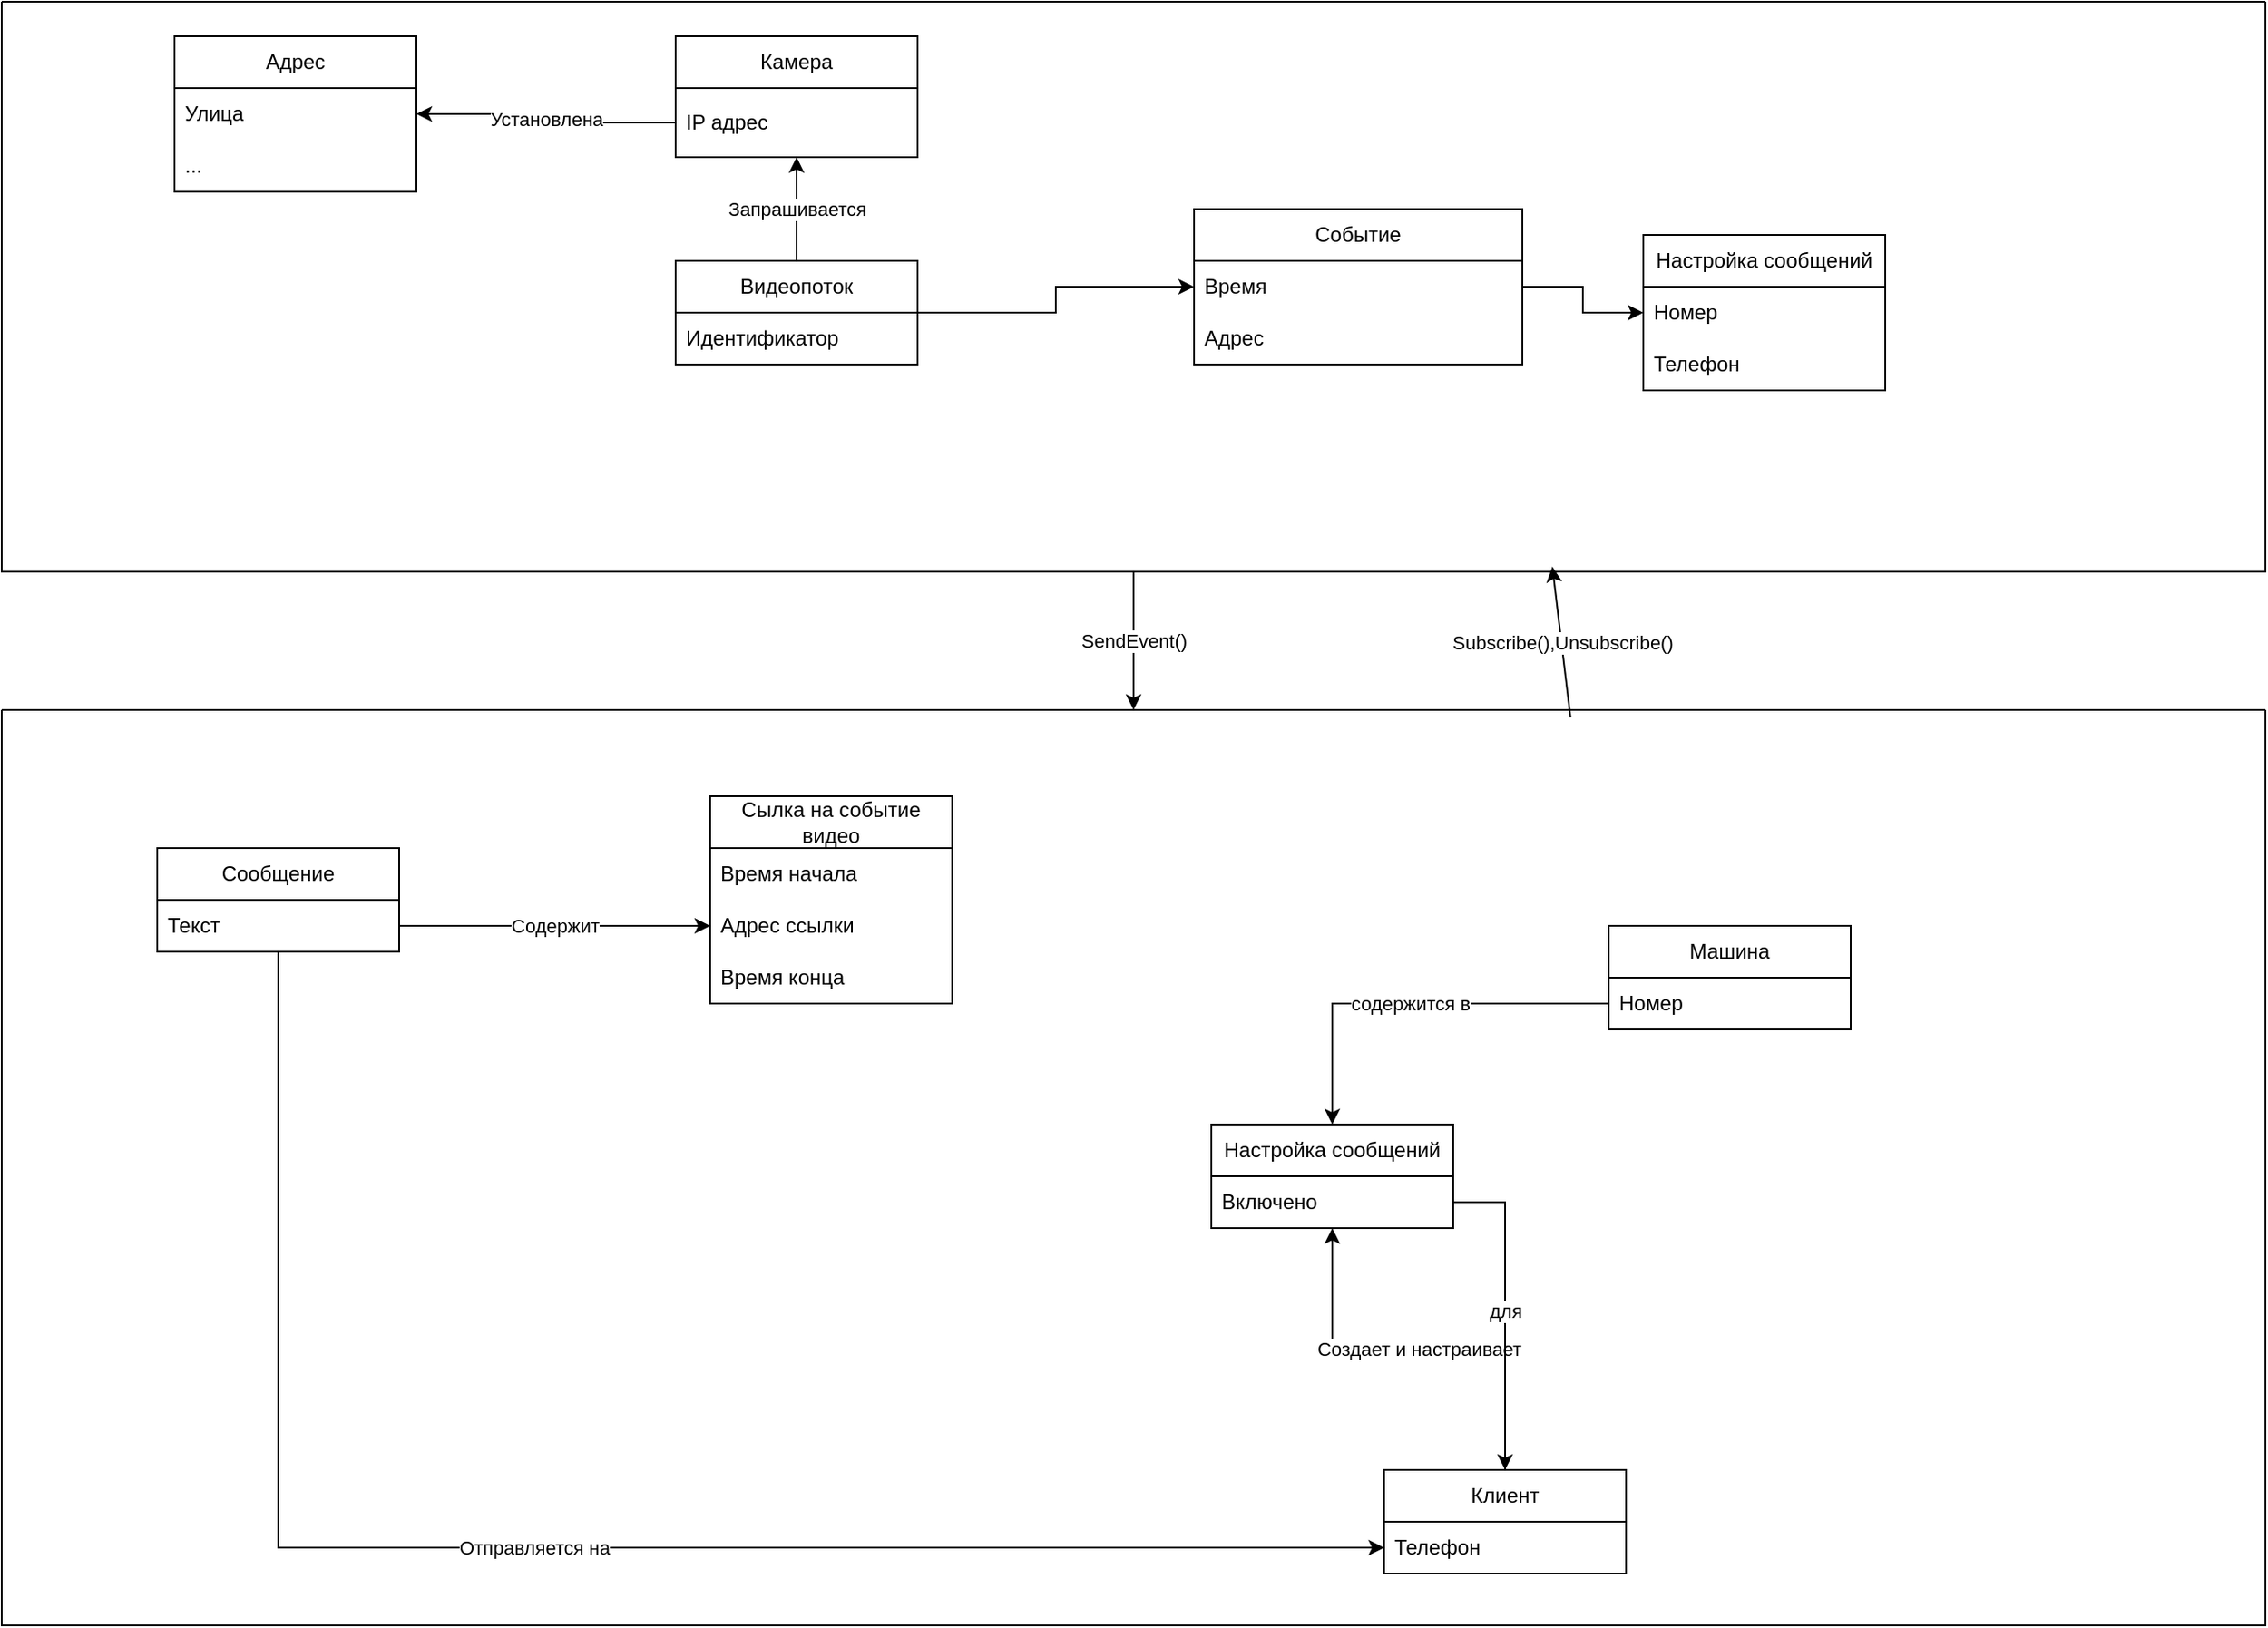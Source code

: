 <mxfile version="24.7.17">
  <diagram name="Страница — 1" id="Jy3WbxoEpjstbgvxpMyO">
    <mxGraphModel dx="2283" dy="2454" grid="1" gridSize="10" guides="1" tooltips="1" connect="1" arrows="1" fold="1" page="1" pageScale="1" pageWidth="1169" pageHeight="827" math="0" shadow="0">
      <root>
        <mxCell id="0" />
        <mxCell id="1" parent="0" />
        <mxCell id="5gY9V4qFijtGJwF-r9l1-155" value="Создает и настраивает" style="edgeStyle=orthogonalEdgeStyle;rounded=0;orthogonalLoop=1;jettySize=auto;html=1;" parent="1" source="5gY9V4qFijtGJwF-r9l1-6" target="5gY9V4qFijtGJwF-r9l1-146" edge="1">
          <mxGeometry relative="1" as="geometry" />
        </mxCell>
        <mxCell id="5gY9V4qFijtGJwF-r9l1-6" value="Клиент" style="swimlane;fontStyle=0;childLayout=stackLayout;horizontal=1;startSize=30;horizontalStack=0;resizeParent=1;resizeParentMax=0;resizeLast=0;collapsible=1;marginBottom=0;whiteSpace=wrap;html=1;" parent="1" vertex="1">
          <mxGeometry x="180" y="-20" width="140" height="60" as="geometry" />
        </mxCell>
        <mxCell id="5gY9V4qFijtGJwF-r9l1-81" value="Телефон" style="text;strokeColor=none;fillColor=none;align=left;verticalAlign=middle;spacingLeft=4;spacingRight=4;overflow=hidden;points=[[0,0.5],[1,0.5]];portConstraint=eastwest;rotatable=0;whiteSpace=wrap;html=1;" parent="5gY9V4qFijtGJwF-r9l1-6" vertex="1">
          <mxGeometry y="30" width="140" height="30" as="geometry" />
        </mxCell>
        <mxCell id="5gY9V4qFijtGJwF-r9l1-80" value="Отправляется на" style="edgeStyle=orthogonalEdgeStyle;rounded=0;orthogonalLoop=1;jettySize=auto;html=1;" parent="1" source="5gY9V4qFijtGJwF-r9l1-14" target="5gY9V4qFijtGJwF-r9l1-81" edge="1">
          <mxGeometry relative="1" as="geometry" />
        </mxCell>
        <mxCell id="5gY9V4qFijtGJwF-r9l1-14" value="Сообщение" style="swimlane;fontStyle=0;childLayout=stackLayout;horizontal=1;startSize=30;horizontalStack=0;resizeParent=1;resizeParentMax=0;resizeLast=0;collapsible=1;marginBottom=0;whiteSpace=wrap;html=1;" parent="1" vertex="1">
          <mxGeometry x="-530" y="-380" width="140" height="60" as="geometry" />
        </mxCell>
        <mxCell id="5gY9V4qFijtGJwF-r9l1-15" value="Текст" style="text;strokeColor=none;fillColor=none;align=left;verticalAlign=middle;spacingLeft=4;spacingRight=4;overflow=hidden;points=[[0,0.5],[1,0.5]];portConstraint=eastwest;rotatable=0;whiteSpace=wrap;html=1;" parent="5gY9V4qFijtGJwF-r9l1-14" vertex="1">
          <mxGeometry y="30" width="140" height="30" as="geometry" />
        </mxCell>
        <mxCell id="5gY9V4qFijtGJwF-r9l1-86" value="Сылка на событие видео" style="swimlane;fontStyle=0;childLayout=stackLayout;horizontal=1;startSize=30;horizontalStack=0;resizeParent=1;resizeParentMax=0;resizeLast=0;collapsible=1;marginBottom=0;whiteSpace=wrap;html=1;" parent="1" vertex="1">
          <mxGeometry x="-210" y="-410" width="140" height="120" as="geometry" />
        </mxCell>
        <mxCell id="5gY9V4qFijtGJwF-r9l1-87" value="Время начала" style="text;strokeColor=none;fillColor=none;align=left;verticalAlign=middle;spacingLeft=4;spacingRight=4;overflow=hidden;points=[[0,0.5],[1,0.5]];portConstraint=eastwest;rotatable=0;whiteSpace=wrap;html=1;" parent="5gY9V4qFijtGJwF-r9l1-86" vertex="1">
          <mxGeometry y="30" width="140" height="30" as="geometry" />
        </mxCell>
        <mxCell id="5gY9V4qFijtGJwF-r9l1-105" value="Адрес ссылки" style="text;strokeColor=none;fillColor=none;align=left;verticalAlign=middle;spacingLeft=4;spacingRight=4;overflow=hidden;points=[[0,0.5],[1,0.5]];portConstraint=eastwest;rotatable=0;whiteSpace=wrap;html=1;" parent="5gY9V4qFijtGJwF-r9l1-86" vertex="1">
          <mxGeometry y="60" width="140" height="30" as="geometry" />
        </mxCell>
        <mxCell id="5gY9V4qFijtGJwF-r9l1-88" value="Время конца" style="text;strokeColor=none;fillColor=none;align=left;verticalAlign=middle;spacingLeft=4;spacingRight=4;overflow=hidden;points=[[0,0.5],[1,0.5]];portConstraint=eastwest;rotatable=0;whiteSpace=wrap;html=1;" parent="5gY9V4qFijtGJwF-r9l1-86" vertex="1">
          <mxGeometry y="90" width="140" height="30" as="geometry" />
        </mxCell>
        <mxCell id="5gY9V4qFijtGJwF-r9l1-134" value="Содержит" style="edgeStyle=orthogonalEdgeStyle;rounded=0;orthogonalLoop=1;jettySize=auto;html=1;" parent="1" source="5gY9V4qFijtGJwF-r9l1-15" target="5gY9V4qFijtGJwF-r9l1-105" edge="1">
          <mxGeometry relative="1" as="geometry" />
        </mxCell>
        <mxCell id="5gY9V4qFijtGJwF-r9l1-146" value="Настройка сообщений" style="swimlane;fontStyle=0;childLayout=stackLayout;horizontal=1;startSize=30;horizontalStack=0;resizeParent=1;resizeParentMax=0;resizeLast=0;collapsible=1;marginBottom=0;whiteSpace=wrap;html=1;" parent="1" vertex="1">
          <mxGeometry x="80" y="-220" width="140" height="60" as="geometry" />
        </mxCell>
        <mxCell id="5gY9V4qFijtGJwF-r9l1-147" value="Включено" style="text;strokeColor=none;fillColor=none;align=left;verticalAlign=middle;spacingLeft=4;spacingRight=4;overflow=hidden;points=[[0,0.5],[1,0.5]];portConstraint=eastwest;rotatable=0;whiteSpace=wrap;html=1;" parent="5gY9V4qFijtGJwF-r9l1-146" vertex="1">
          <mxGeometry y="30" width="140" height="30" as="geometry" />
        </mxCell>
        <mxCell id="5gY9V4qFijtGJwF-r9l1-166" value="содержится в" style="edgeStyle=orthogonalEdgeStyle;rounded=0;orthogonalLoop=1;jettySize=auto;html=1;" parent="1" source="5gY9V4qFijtGJwF-r9l1-3" target="5gY9V4qFijtGJwF-r9l1-146" edge="1">
          <mxGeometry relative="1" as="geometry" />
        </mxCell>
        <mxCell id="5gY9V4qFijtGJwF-r9l1-167" value="для" style="edgeStyle=orthogonalEdgeStyle;rounded=0;orthogonalLoop=1;jettySize=auto;html=1;" parent="1" source="5gY9V4qFijtGJwF-r9l1-147" target="5gY9V4qFijtGJwF-r9l1-6" edge="1">
          <mxGeometry relative="1" as="geometry" />
        </mxCell>
        <mxCell id="5gY9V4qFijtGJwF-r9l1-177" value="" style="swimlane;startSize=0;" parent="1" vertex="1">
          <mxGeometry x="-620" y="-460" width="1310" height="530" as="geometry" />
        </mxCell>
        <mxCell id="5gY9V4qFijtGJwF-r9l1-2" value="Машина" style="swimlane;fontStyle=0;childLayout=stackLayout;horizontal=1;startSize=30;horizontalStack=0;resizeParent=1;resizeParentMax=0;resizeLast=0;collapsible=1;marginBottom=0;whiteSpace=wrap;html=1;" parent="5gY9V4qFijtGJwF-r9l1-177" vertex="1">
          <mxGeometry x="930" y="125" width="140" height="60" as="geometry" />
        </mxCell>
        <mxCell id="5gY9V4qFijtGJwF-r9l1-3" value="Номер" style="text;strokeColor=none;fillColor=none;align=left;verticalAlign=middle;spacingLeft=4;spacingRight=4;overflow=hidden;points=[[0,0.5],[1,0.5]];portConstraint=eastwest;rotatable=0;whiteSpace=wrap;html=1;" parent="5gY9V4qFijtGJwF-r9l1-2" vertex="1">
          <mxGeometry y="30" width="140" height="30" as="geometry" />
        </mxCell>
        <mxCell id="PyD_aMJQGC6Zm92wTNF0-18" value="SendEvent()" style="rounded=0;orthogonalLoop=1;jettySize=auto;html=1;" edge="1" parent="1" source="5gY9V4qFijtGJwF-r9l1-179" target="5gY9V4qFijtGJwF-r9l1-177">
          <mxGeometry relative="1" as="geometry" />
        </mxCell>
        <mxCell id="5gY9V4qFijtGJwF-r9l1-179" value="" style="swimlane;startSize=0;" parent="1" vertex="1">
          <mxGeometry x="-620" y="-870" width="1310" height="330" as="geometry" />
        </mxCell>
        <mxCell id="5gY9V4qFijtGJwF-r9l1-95" value="Адрес" style="swimlane;fontStyle=0;childLayout=stackLayout;horizontal=1;startSize=30;horizontalStack=0;resizeParent=1;resizeParentMax=0;resizeLast=0;collapsible=1;marginBottom=0;whiteSpace=wrap;html=1;" parent="5gY9V4qFijtGJwF-r9l1-179" vertex="1">
          <mxGeometry x="100" y="20" width="140" height="90" as="geometry" />
        </mxCell>
        <mxCell id="5gY9V4qFijtGJwF-r9l1-96" value="Улица" style="text;strokeColor=none;fillColor=none;align=left;verticalAlign=middle;spacingLeft=4;spacingRight=4;overflow=hidden;points=[[0,0.5],[1,0.5]];portConstraint=eastwest;rotatable=0;whiteSpace=wrap;html=1;" parent="5gY9V4qFijtGJwF-r9l1-95" vertex="1">
          <mxGeometry y="30" width="140" height="30" as="geometry" />
        </mxCell>
        <mxCell id="5gY9V4qFijtGJwF-r9l1-97" value="..." style="text;strokeColor=none;fillColor=none;align=left;verticalAlign=middle;spacingLeft=4;spacingRight=4;overflow=hidden;points=[[0,0.5],[1,0.5]];portConstraint=eastwest;rotatable=0;whiteSpace=wrap;html=1;" parent="5gY9V4qFijtGJwF-r9l1-95" vertex="1">
          <mxGeometry y="60" width="140" height="30" as="geometry" />
        </mxCell>
        <mxCell id="5gY9V4qFijtGJwF-r9l1-131" value="Запрашивается" style="edgeStyle=orthogonalEdgeStyle;rounded=0;orthogonalLoop=1;jettySize=auto;html=1;" parent="5gY9V4qFijtGJwF-r9l1-179" source="5gY9V4qFijtGJwF-r9l1-121" target="5gY9V4qFijtGJwF-r9l1-125" edge="1">
          <mxGeometry relative="1" as="geometry" />
        </mxCell>
        <mxCell id="PyD_aMJQGC6Zm92wTNF0-13" style="edgeStyle=orthogonalEdgeStyle;rounded=0;orthogonalLoop=1;jettySize=auto;html=1;" edge="1" parent="5gY9V4qFijtGJwF-r9l1-179" source="5gY9V4qFijtGJwF-r9l1-121" target="5gY9V4qFijtGJwF-r9l1-33">
          <mxGeometry relative="1" as="geometry" />
        </mxCell>
        <mxCell id="5gY9V4qFijtGJwF-r9l1-121" value="Видеопоток" style="swimlane;fontStyle=0;childLayout=stackLayout;horizontal=1;startSize=30;horizontalStack=0;resizeParent=1;resizeParentMax=0;resizeLast=0;collapsible=1;marginBottom=0;whiteSpace=wrap;html=1;" parent="5gY9V4qFijtGJwF-r9l1-179" vertex="1">
          <mxGeometry x="390" y="150" width="140" height="60" as="geometry" />
        </mxCell>
        <mxCell id="5gY9V4qFijtGJwF-r9l1-122" value="Идентификатор" style="text;strokeColor=none;fillColor=none;align=left;verticalAlign=middle;spacingLeft=4;spacingRight=4;overflow=hidden;points=[[0,0.5],[1,0.5]];portConstraint=eastwest;rotatable=0;whiteSpace=wrap;html=1;" parent="5gY9V4qFijtGJwF-r9l1-121" vertex="1">
          <mxGeometry y="30" width="140" height="30" as="geometry" />
        </mxCell>
        <mxCell id="5gY9V4qFijtGJwF-r9l1-125" value="Камера" style="swimlane;fontStyle=0;childLayout=stackLayout;horizontal=1;startSize=30;horizontalStack=0;resizeParent=1;resizeParentMax=0;resizeLast=0;collapsible=1;marginBottom=0;whiteSpace=wrap;html=1;" parent="5gY9V4qFijtGJwF-r9l1-179" vertex="1">
          <mxGeometry x="390" y="20" width="140" height="70" as="geometry" />
        </mxCell>
        <mxCell id="5gY9V4qFijtGJwF-r9l1-126" value="IP адрес" style="text;strokeColor=none;fillColor=none;align=left;verticalAlign=middle;spacingLeft=4;spacingRight=4;overflow=hidden;points=[[0,0.5],[1,0.5]];portConstraint=eastwest;rotatable=0;whiteSpace=wrap;html=1;" parent="5gY9V4qFijtGJwF-r9l1-125" vertex="1">
          <mxGeometry y="30" width="140" height="40" as="geometry" />
        </mxCell>
        <mxCell id="5gY9V4qFijtGJwF-r9l1-129" value="Установлена" style="edgeStyle=orthogonalEdgeStyle;rounded=0;orthogonalLoop=1;jettySize=auto;html=1;" parent="5gY9V4qFijtGJwF-r9l1-179" source="5gY9V4qFijtGJwF-r9l1-126" target="5gY9V4qFijtGJwF-r9l1-95" edge="1">
          <mxGeometry relative="1" as="geometry" />
        </mxCell>
        <mxCell id="5gY9V4qFijtGJwF-r9l1-33" value="Событие" style="swimlane;fontStyle=0;childLayout=stackLayout;horizontal=1;startSize=30;horizontalStack=0;resizeParent=1;resizeParentMax=0;resizeLast=0;collapsible=1;marginBottom=0;whiteSpace=wrap;html=1;" parent="5gY9V4qFijtGJwF-r9l1-179" vertex="1">
          <mxGeometry x="690" y="120" width="190" height="90" as="geometry" />
        </mxCell>
        <mxCell id="5gY9V4qFijtGJwF-r9l1-34" value="Время" style="text;strokeColor=none;fillColor=none;align=left;verticalAlign=middle;spacingLeft=4;spacingRight=4;overflow=hidden;points=[[0,0.5],[1,0.5]];portConstraint=eastwest;rotatable=0;whiteSpace=wrap;html=1;" parent="5gY9V4qFijtGJwF-r9l1-33" vertex="1">
          <mxGeometry y="30" width="190" height="30" as="geometry" />
        </mxCell>
        <mxCell id="5gY9V4qFijtGJwF-r9l1-77" value="Адрес" style="text;strokeColor=none;fillColor=none;align=left;verticalAlign=middle;spacingLeft=4;spacingRight=4;overflow=hidden;points=[[0,0.5],[1,0.5]];portConstraint=eastwest;rotatable=0;whiteSpace=wrap;html=1;" parent="5gY9V4qFijtGJwF-r9l1-33" vertex="1">
          <mxGeometry y="60" width="190" height="30" as="geometry" />
        </mxCell>
        <mxCell id="PyD_aMJQGC6Zm92wTNF0-1" value="Настройка сообщений" style="swimlane;fontStyle=0;childLayout=stackLayout;horizontal=1;startSize=30;horizontalStack=0;resizeParent=1;resizeParentMax=0;resizeLast=0;collapsible=1;marginBottom=0;whiteSpace=wrap;html=1;" vertex="1" parent="5gY9V4qFijtGJwF-r9l1-179">
          <mxGeometry x="950" y="135" width="140" height="90" as="geometry" />
        </mxCell>
        <mxCell id="PyD_aMJQGC6Zm92wTNF0-2" value="Номер" style="text;strokeColor=none;fillColor=none;align=left;verticalAlign=middle;spacingLeft=4;spacingRight=4;overflow=hidden;points=[[0,0.5],[1,0.5]];portConstraint=eastwest;rotatable=0;whiteSpace=wrap;html=1;" vertex="1" parent="PyD_aMJQGC6Zm92wTNF0-1">
          <mxGeometry y="30" width="140" height="30" as="geometry" />
        </mxCell>
        <mxCell id="PyD_aMJQGC6Zm92wTNF0-12" value="Телефон" style="text;strokeColor=none;fillColor=none;align=left;verticalAlign=middle;spacingLeft=4;spacingRight=4;overflow=hidden;points=[[0,0.5],[1,0.5]];portConstraint=eastwest;rotatable=0;whiteSpace=wrap;html=1;" vertex="1" parent="PyD_aMJQGC6Zm92wTNF0-1">
          <mxGeometry y="60" width="140" height="30" as="geometry" />
        </mxCell>
        <mxCell id="PyD_aMJQGC6Zm92wTNF0-17" style="edgeStyle=orthogonalEdgeStyle;rounded=0;orthogonalLoop=1;jettySize=auto;html=1;" edge="1" parent="5gY9V4qFijtGJwF-r9l1-179" source="5gY9V4qFijtGJwF-r9l1-34" target="PyD_aMJQGC6Zm92wTNF0-1">
          <mxGeometry relative="1" as="geometry" />
        </mxCell>
        <mxCell id="PyD_aMJQGC6Zm92wTNF0-19" value="Subscribe(),Unsubscribe()" style="rounded=0;orthogonalLoop=1;jettySize=auto;html=1;exitX=0.693;exitY=0.008;exitDx=0;exitDy=0;entryX=0.685;entryY=0.991;entryDx=0;entryDy=0;entryPerimeter=0;exitPerimeter=0;" edge="1" parent="1" source="5gY9V4qFijtGJwF-r9l1-177" target="5gY9V4qFijtGJwF-r9l1-179">
          <mxGeometry relative="1" as="geometry" />
        </mxCell>
      </root>
    </mxGraphModel>
  </diagram>
</mxfile>
